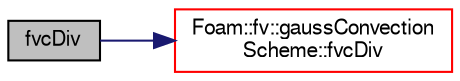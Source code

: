 digraph "fvcDiv"
{
  bgcolor="transparent";
  edge [fontname="FreeSans",fontsize="10",labelfontname="FreeSans",labelfontsize="10"];
  node [fontname="FreeSans",fontsize="10",shape=record];
  rankdir="LR";
  Node1358 [label="fvcDiv",height=0.2,width=0.4,color="black", fillcolor="grey75", style="filled", fontcolor="black"];
  Node1358 -> Node1359 [color="midnightblue",fontsize="10",style="solid",fontname="FreeSans"];
  Node1359 [label="Foam::fv::gaussConvection\lScheme::fvcDiv",height=0.2,width=0.4,color="red",URL="$a22446.html#ad8ea4200287899e92802d7b744dd15f6"];
}
